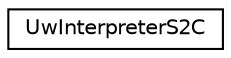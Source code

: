 digraph "Graphical Class Hierarchy"
{
 // LATEX_PDF_SIZE
  edge [fontname="Helvetica",fontsize="10",labelfontname="Helvetica",labelfontsize="10"];
  node [fontname="Helvetica",fontsize="10",shape=record];
  rankdir="LR";
  Node0 [label="UwInterpreterS2C",height=0.2,width=0.4,color="black", fillcolor="white", style="filled",URL="$classUwInterpreterS2C.html",tooltip=" "];
}
